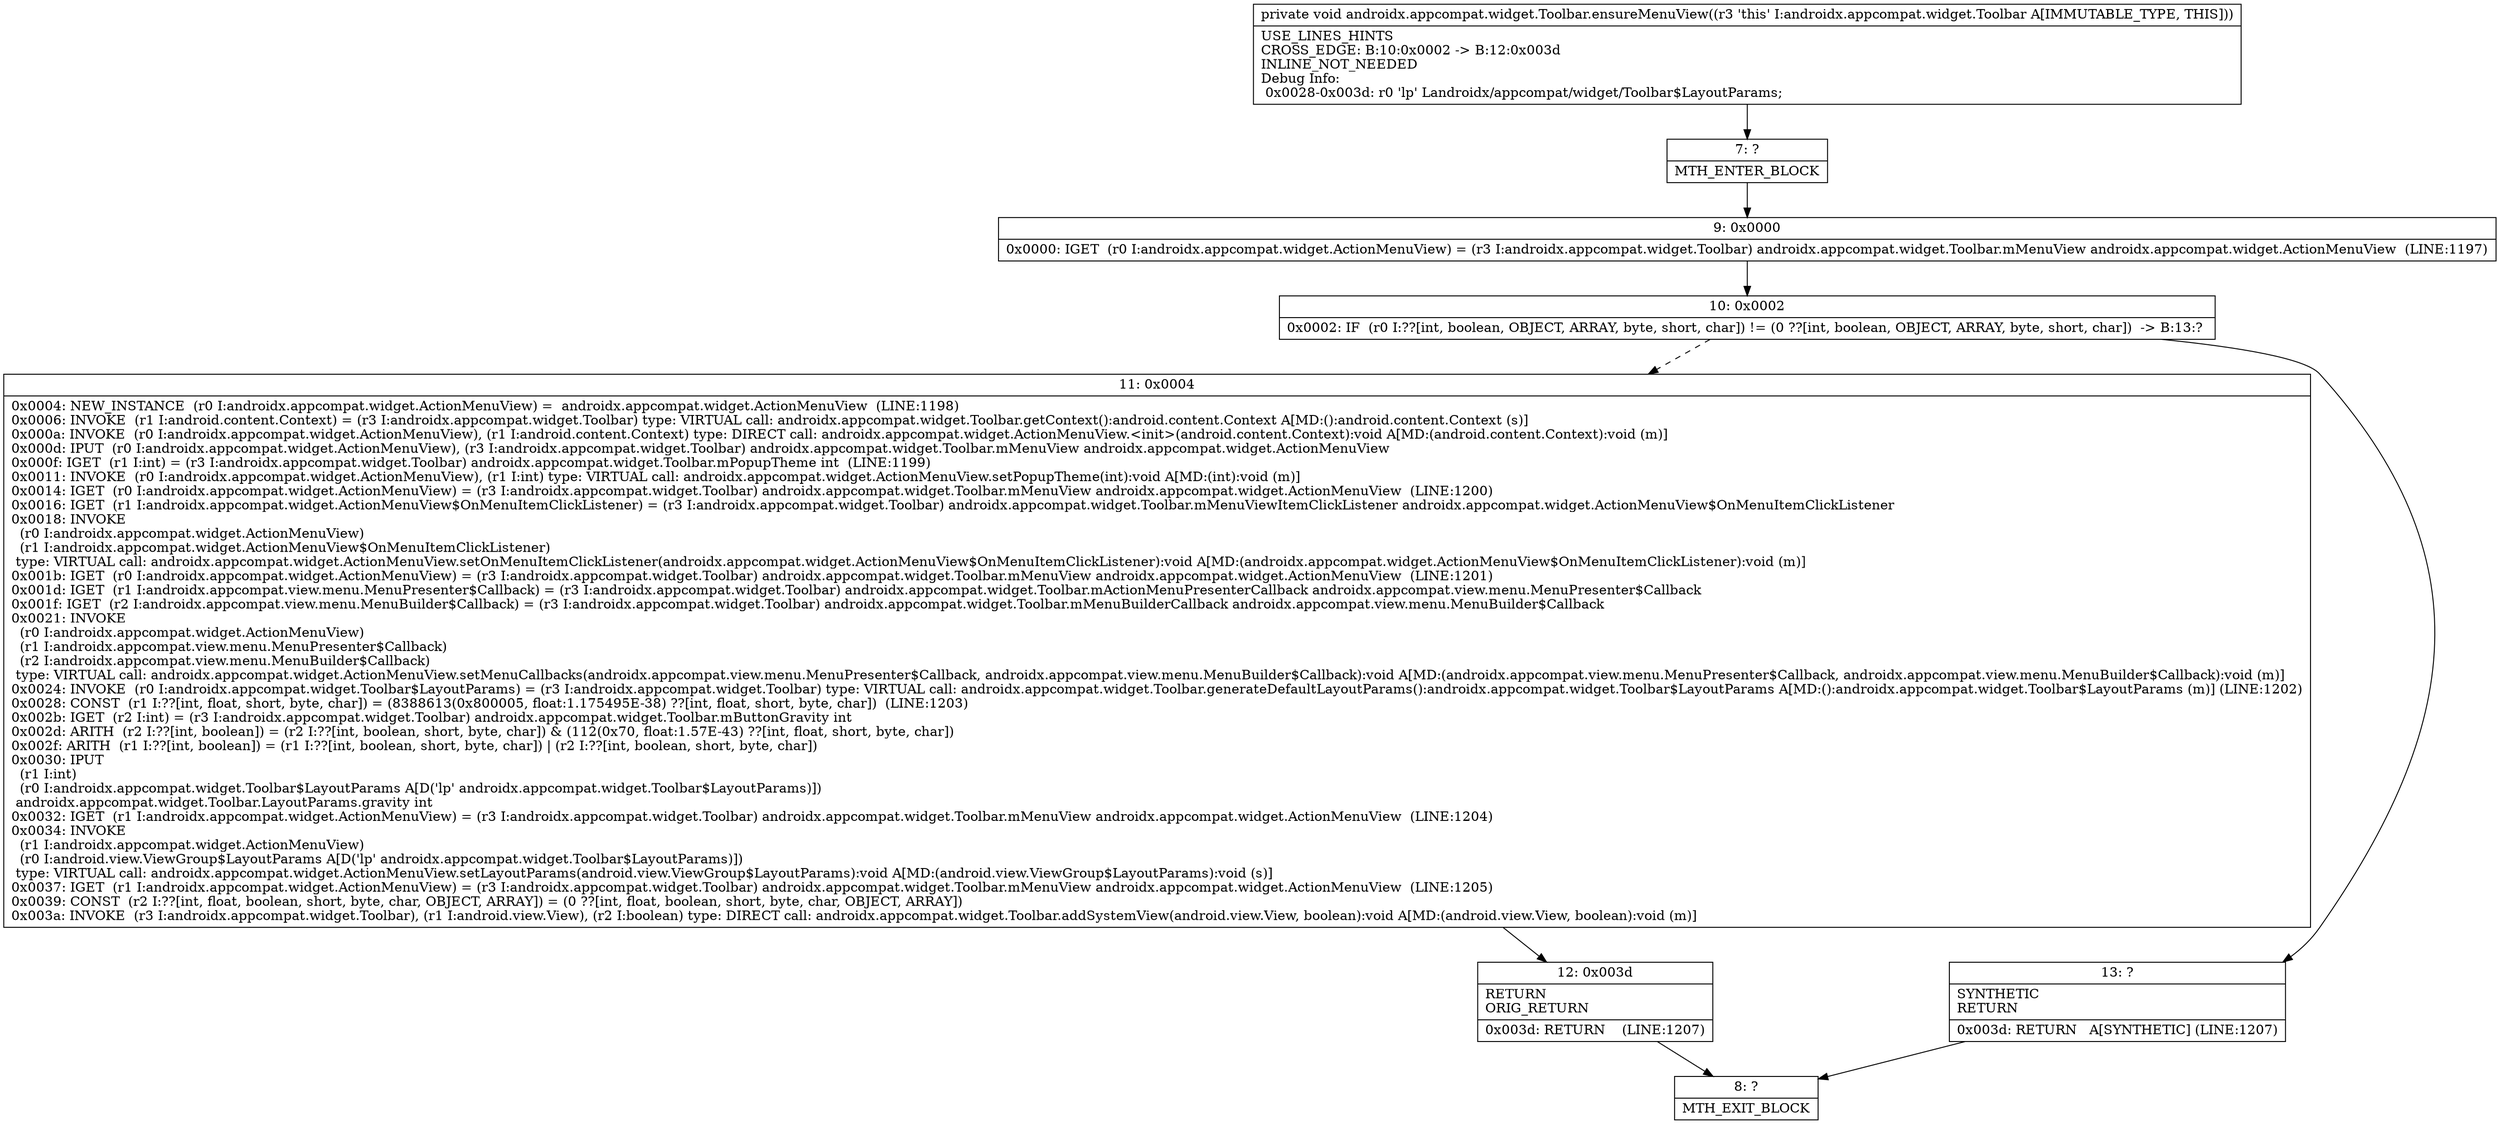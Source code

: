 digraph "CFG forandroidx.appcompat.widget.Toolbar.ensureMenuView()V" {
Node_7 [shape=record,label="{7\:\ ?|MTH_ENTER_BLOCK\l}"];
Node_9 [shape=record,label="{9\:\ 0x0000|0x0000: IGET  (r0 I:androidx.appcompat.widget.ActionMenuView) = (r3 I:androidx.appcompat.widget.Toolbar) androidx.appcompat.widget.Toolbar.mMenuView androidx.appcompat.widget.ActionMenuView  (LINE:1197)\l}"];
Node_10 [shape=record,label="{10\:\ 0x0002|0x0002: IF  (r0 I:??[int, boolean, OBJECT, ARRAY, byte, short, char]) != (0 ??[int, boolean, OBJECT, ARRAY, byte, short, char])  \-\> B:13:? \l}"];
Node_11 [shape=record,label="{11\:\ 0x0004|0x0004: NEW_INSTANCE  (r0 I:androidx.appcompat.widget.ActionMenuView) =  androidx.appcompat.widget.ActionMenuView  (LINE:1198)\l0x0006: INVOKE  (r1 I:android.content.Context) = (r3 I:androidx.appcompat.widget.Toolbar) type: VIRTUAL call: androidx.appcompat.widget.Toolbar.getContext():android.content.Context A[MD:():android.content.Context (s)]\l0x000a: INVOKE  (r0 I:androidx.appcompat.widget.ActionMenuView), (r1 I:android.content.Context) type: DIRECT call: androidx.appcompat.widget.ActionMenuView.\<init\>(android.content.Context):void A[MD:(android.content.Context):void (m)]\l0x000d: IPUT  (r0 I:androidx.appcompat.widget.ActionMenuView), (r3 I:androidx.appcompat.widget.Toolbar) androidx.appcompat.widget.Toolbar.mMenuView androidx.appcompat.widget.ActionMenuView \l0x000f: IGET  (r1 I:int) = (r3 I:androidx.appcompat.widget.Toolbar) androidx.appcompat.widget.Toolbar.mPopupTheme int  (LINE:1199)\l0x0011: INVOKE  (r0 I:androidx.appcompat.widget.ActionMenuView), (r1 I:int) type: VIRTUAL call: androidx.appcompat.widget.ActionMenuView.setPopupTheme(int):void A[MD:(int):void (m)]\l0x0014: IGET  (r0 I:androidx.appcompat.widget.ActionMenuView) = (r3 I:androidx.appcompat.widget.Toolbar) androidx.appcompat.widget.Toolbar.mMenuView androidx.appcompat.widget.ActionMenuView  (LINE:1200)\l0x0016: IGET  (r1 I:androidx.appcompat.widget.ActionMenuView$OnMenuItemClickListener) = (r3 I:androidx.appcompat.widget.Toolbar) androidx.appcompat.widget.Toolbar.mMenuViewItemClickListener androidx.appcompat.widget.ActionMenuView$OnMenuItemClickListener \l0x0018: INVOKE  \l  (r0 I:androidx.appcompat.widget.ActionMenuView)\l  (r1 I:androidx.appcompat.widget.ActionMenuView$OnMenuItemClickListener)\l type: VIRTUAL call: androidx.appcompat.widget.ActionMenuView.setOnMenuItemClickListener(androidx.appcompat.widget.ActionMenuView$OnMenuItemClickListener):void A[MD:(androidx.appcompat.widget.ActionMenuView$OnMenuItemClickListener):void (m)]\l0x001b: IGET  (r0 I:androidx.appcompat.widget.ActionMenuView) = (r3 I:androidx.appcompat.widget.Toolbar) androidx.appcompat.widget.Toolbar.mMenuView androidx.appcompat.widget.ActionMenuView  (LINE:1201)\l0x001d: IGET  (r1 I:androidx.appcompat.view.menu.MenuPresenter$Callback) = (r3 I:androidx.appcompat.widget.Toolbar) androidx.appcompat.widget.Toolbar.mActionMenuPresenterCallback androidx.appcompat.view.menu.MenuPresenter$Callback \l0x001f: IGET  (r2 I:androidx.appcompat.view.menu.MenuBuilder$Callback) = (r3 I:androidx.appcompat.widget.Toolbar) androidx.appcompat.widget.Toolbar.mMenuBuilderCallback androidx.appcompat.view.menu.MenuBuilder$Callback \l0x0021: INVOKE  \l  (r0 I:androidx.appcompat.widget.ActionMenuView)\l  (r1 I:androidx.appcompat.view.menu.MenuPresenter$Callback)\l  (r2 I:androidx.appcompat.view.menu.MenuBuilder$Callback)\l type: VIRTUAL call: androidx.appcompat.widget.ActionMenuView.setMenuCallbacks(androidx.appcompat.view.menu.MenuPresenter$Callback, androidx.appcompat.view.menu.MenuBuilder$Callback):void A[MD:(androidx.appcompat.view.menu.MenuPresenter$Callback, androidx.appcompat.view.menu.MenuBuilder$Callback):void (m)]\l0x0024: INVOKE  (r0 I:androidx.appcompat.widget.Toolbar$LayoutParams) = (r3 I:androidx.appcompat.widget.Toolbar) type: VIRTUAL call: androidx.appcompat.widget.Toolbar.generateDefaultLayoutParams():androidx.appcompat.widget.Toolbar$LayoutParams A[MD:():androidx.appcompat.widget.Toolbar$LayoutParams (m)] (LINE:1202)\l0x0028: CONST  (r1 I:??[int, float, short, byte, char]) = (8388613(0x800005, float:1.175495E\-38) ??[int, float, short, byte, char])  (LINE:1203)\l0x002b: IGET  (r2 I:int) = (r3 I:androidx.appcompat.widget.Toolbar) androidx.appcompat.widget.Toolbar.mButtonGravity int \l0x002d: ARITH  (r2 I:??[int, boolean]) = (r2 I:??[int, boolean, short, byte, char]) & (112(0x70, float:1.57E\-43) ??[int, float, short, byte, char]) \l0x002f: ARITH  (r1 I:??[int, boolean]) = (r1 I:??[int, boolean, short, byte, char]) \| (r2 I:??[int, boolean, short, byte, char]) \l0x0030: IPUT  \l  (r1 I:int)\l  (r0 I:androidx.appcompat.widget.Toolbar$LayoutParams A[D('lp' androidx.appcompat.widget.Toolbar$LayoutParams)])\l androidx.appcompat.widget.Toolbar.LayoutParams.gravity int \l0x0032: IGET  (r1 I:androidx.appcompat.widget.ActionMenuView) = (r3 I:androidx.appcompat.widget.Toolbar) androidx.appcompat.widget.Toolbar.mMenuView androidx.appcompat.widget.ActionMenuView  (LINE:1204)\l0x0034: INVOKE  \l  (r1 I:androidx.appcompat.widget.ActionMenuView)\l  (r0 I:android.view.ViewGroup$LayoutParams A[D('lp' androidx.appcompat.widget.Toolbar$LayoutParams)])\l type: VIRTUAL call: androidx.appcompat.widget.ActionMenuView.setLayoutParams(android.view.ViewGroup$LayoutParams):void A[MD:(android.view.ViewGroup$LayoutParams):void (s)]\l0x0037: IGET  (r1 I:androidx.appcompat.widget.ActionMenuView) = (r3 I:androidx.appcompat.widget.Toolbar) androidx.appcompat.widget.Toolbar.mMenuView androidx.appcompat.widget.ActionMenuView  (LINE:1205)\l0x0039: CONST  (r2 I:??[int, float, boolean, short, byte, char, OBJECT, ARRAY]) = (0 ??[int, float, boolean, short, byte, char, OBJECT, ARRAY]) \l0x003a: INVOKE  (r3 I:androidx.appcompat.widget.Toolbar), (r1 I:android.view.View), (r2 I:boolean) type: DIRECT call: androidx.appcompat.widget.Toolbar.addSystemView(android.view.View, boolean):void A[MD:(android.view.View, boolean):void (m)]\l}"];
Node_12 [shape=record,label="{12\:\ 0x003d|RETURN\lORIG_RETURN\l|0x003d: RETURN    (LINE:1207)\l}"];
Node_8 [shape=record,label="{8\:\ ?|MTH_EXIT_BLOCK\l}"];
Node_13 [shape=record,label="{13\:\ ?|SYNTHETIC\lRETURN\l|0x003d: RETURN   A[SYNTHETIC] (LINE:1207)\l}"];
MethodNode[shape=record,label="{private void androidx.appcompat.widget.Toolbar.ensureMenuView((r3 'this' I:androidx.appcompat.widget.Toolbar A[IMMUTABLE_TYPE, THIS]))  | USE_LINES_HINTS\lCROSS_EDGE: B:10:0x0002 \-\> B:12:0x003d\lINLINE_NOT_NEEDED\lDebug Info:\l  0x0028\-0x003d: r0 'lp' Landroidx\/appcompat\/widget\/Toolbar$LayoutParams;\l}"];
MethodNode -> Node_7;Node_7 -> Node_9;
Node_9 -> Node_10;
Node_10 -> Node_11[style=dashed];
Node_10 -> Node_13;
Node_11 -> Node_12;
Node_12 -> Node_8;
Node_13 -> Node_8;
}

